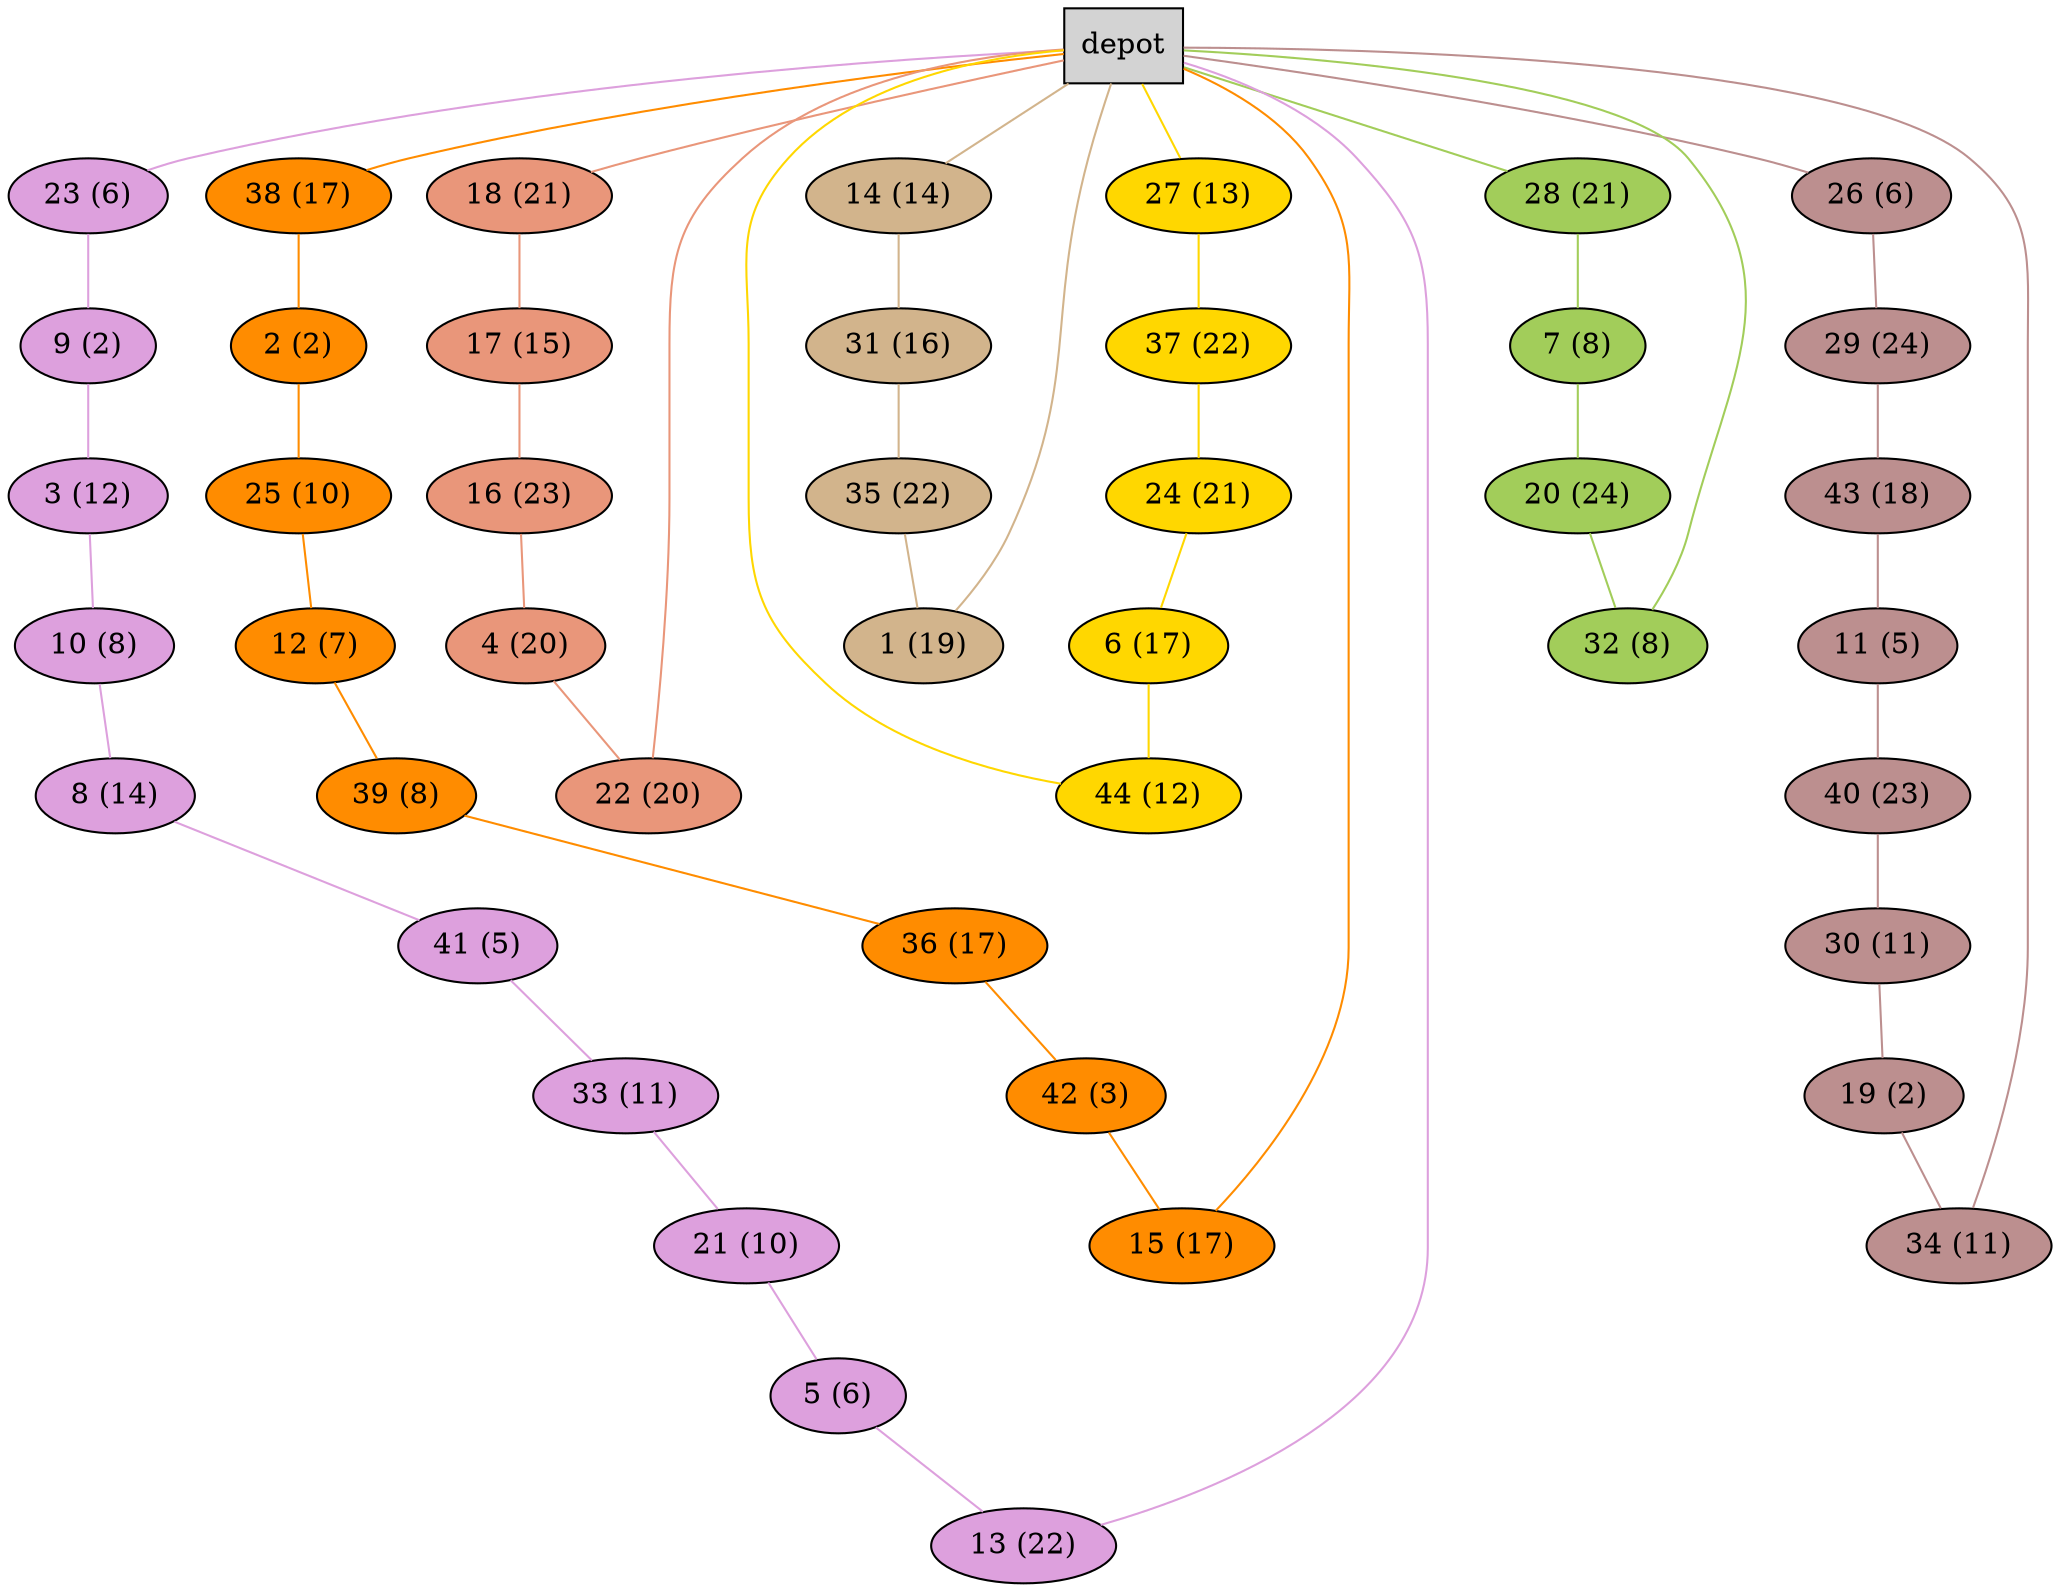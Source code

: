 graph G {
  0[shape = box, label = "depot", style = filled ];
  18[shape = ellipse, label = "18 (21)", style = filled , fillcolor = darksalmon ];
  "0"--"18"[color = darksalmon];
  17[shape = ellipse, label = "17 (15)", style = filled , fillcolor = darksalmon ];
  "18"--"17"[color = darksalmon];
  16[shape = ellipse, label = "16 (23)", style = filled , fillcolor = darksalmon ];
  "17"--"16"[color = darksalmon];
  4[shape = ellipse, label = "4 (20)", style = filled , fillcolor = darksalmon ];
  "16"--"4"[color = darksalmon];
  22[shape = ellipse, label = "22 (20)", style = filled , fillcolor = darksalmon ];
  "4"--"22"[color = darksalmon];
  "22"--"0"[color = darksalmon];
  27[shape = ellipse, label = "27 (13)", style = filled , fillcolor = gold ];
  "0"--"27"[color = gold];
  37[shape = ellipse, label = "37 (22)", style = filled , fillcolor = gold ];
  "27"--"37"[color = gold];
  24[shape = ellipse, label = "24 (21)", style = filled , fillcolor = gold ];
  "37"--"24"[color = gold];
  6[shape = ellipse, label = "6 (17)", style = filled , fillcolor = gold ];
  "24"--"6"[color = gold];
  44[shape = ellipse, label = "44 (12)", style = filled , fillcolor = gold ];
  "6"--"44"[color = gold];
  "44"--"0"[color = gold];
  23[shape = ellipse, label = "23 (6)", style = filled , fillcolor = plum ];
  "0"--"23"[color = plum];
  9[shape = ellipse, label = "9 (2)", style = filled , fillcolor = plum ];
  "23"--"9"[color = plum];
  3[shape = ellipse, label = "3 (12)", style = filled , fillcolor = plum ];
  "9"--"3"[color = plum];
  10[shape = ellipse, label = "10 (8)", style = filled , fillcolor = plum ];
  "3"--"10"[color = plum];
  8[shape = ellipse, label = "8 (14)", style = filled , fillcolor = plum ];
  "10"--"8"[color = plum];
  41[shape = ellipse, label = "41 (5)", style = filled , fillcolor = plum ];
  "8"--"41"[color = plum];
  33[shape = ellipse, label = "33 (11)", style = filled , fillcolor = plum ];
  "41"--"33"[color = plum];
  21[shape = ellipse, label = "21 (10)", style = filled , fillcolor = plum ];
  "33"--"21"[color = plum];
  5[shape = ellipse, label = "5 (6)", style = filled , fillcolor = plum ];
  "21"--"5"[color = plum];
  13[shape = ellipse, label = "13 (22)", style = filled , fillcolor = plum ];
  "5"--"13"[color = plum];
  "13"--"0"[color = plum];
  14[shape = ellipse, label = "14 (14)", style = filled , fillcolor = tan ];
  "0"--"14"[color = tan];
  31[shape = ellipse, label = "31 (16)", style = filled , fillcolor = tan ];
  "14"--"31"[color = tan];
  35[shape = ellipse, label = "35 (22)", style = filled , fillcolor = tan ];
  "31"--"35"[color = tan];
  1[shape = ellipse, label = "1 (19)", style = filled , fillcolor = tan ];
  "35"--"1"[color = tan];
  "1"--"0"[color = tan];
  38[shape = ellipse, label = "38 (17)", style = filled , fillcolor = darkorange ];
  "0"--"38"[color = darkorange];
  2[shape = ellipse, label = "2 (2)", style = filled , fillcolor = darkorange ];
  "38"--"2"[color = darkorange];
  25[shape = ellipse, label = "25 (10)", style = filled , fillcolor = darkorange ];
  "2"--"25"[color = darkorange];
  12[shape = ellipse, label = "12 (7)", style = filled , fillcolor = darkorange ];
  "25"--"12"[color = darkorange];
  39[shape = ellipse, label = "39 (8)", style = filled , fillcolor = darkorange ];
  "12"--"39"[color = darkorange];
  36[shape = ellipse, label = "36 (17)", style = filled , fillcolor = darkorange ];
  "39"--"36"[color = darkorange];
  42[shape = ellipse, label = "42 (3)", style = filled , fillcolor = darkorange ];
  "36"--"42"[color = darkorange];
  15[shape = ellipse, label = "15 (17)", style = filled , fillcolor = darkorange ];
  "42"--"15"[color = darkorange];
  "15"--"0"[color = darkorange];
  26[shape = ellipse, label = "26 (6)", style = filled , fillcolor = rosybrown ];
  "0"--"26"[color = rosybrown];
  29[shape = ellipse, label = "29 (24)", style = filled , fillcolor = rosybrown ];
  "26"--"29"[color = rosybrown];
  43[shape = ellipse, label = "43 (18)", style = filled , fillcolor = rosybrown ];
  "29"--"43"[color = rosybrown];
  11[shape = ellipse, label = "11 (5)", style = filled , fillcolor = rosybrown ];
  "43"--"11"[color = rosybrown];
  40[shape = ellipse, label = "40 (23)", style = filled , fillcolor = rosybrown ];
  "11"--"40"[color = rosybrown];
  30[shape = ellipse, label = "30 (11)", style = filled , fillcolor = rosybrown ];
  "40"--"30"[color = rosybrown];
  19[shape = ellipse, label = "19 (2)", style = filled , fillcolor = rosybrown ];
  "30"--"19"[color = rosybrown];
  34[shape = ellipse, label = "34 (11)", style = filled , fillcolor = rosybrown ];
  "19"--"34"[color = rosybrown];
  "34"--"0"[color = rosybrown];
  28[shape = ellipse, label = "28 (21)", style = filled , fillcolor = darkolivegreen3 ];
  "0"--"28"[color = darkolivegreen3];
  7[shape = ellipse, label = "7 (8)", style = filled , fillcolor = darkolivegreen3 ];
  "28"--"7"[color = darkolivegreen3];
  20[shape = ellipse, label = "20 (24)", style = filled , fillcolor = darkolivegreen3 ];
  "7"--"20"[color = darkolivegreen3];
  32[shape = ellipse, label = "32 (8)", style = filled , fillcolor = darkolivegreen3 ];
  "20"--"32"[color = darkolivegreen3];
  "32"--"0"[color = darkolivegreen3];
}

